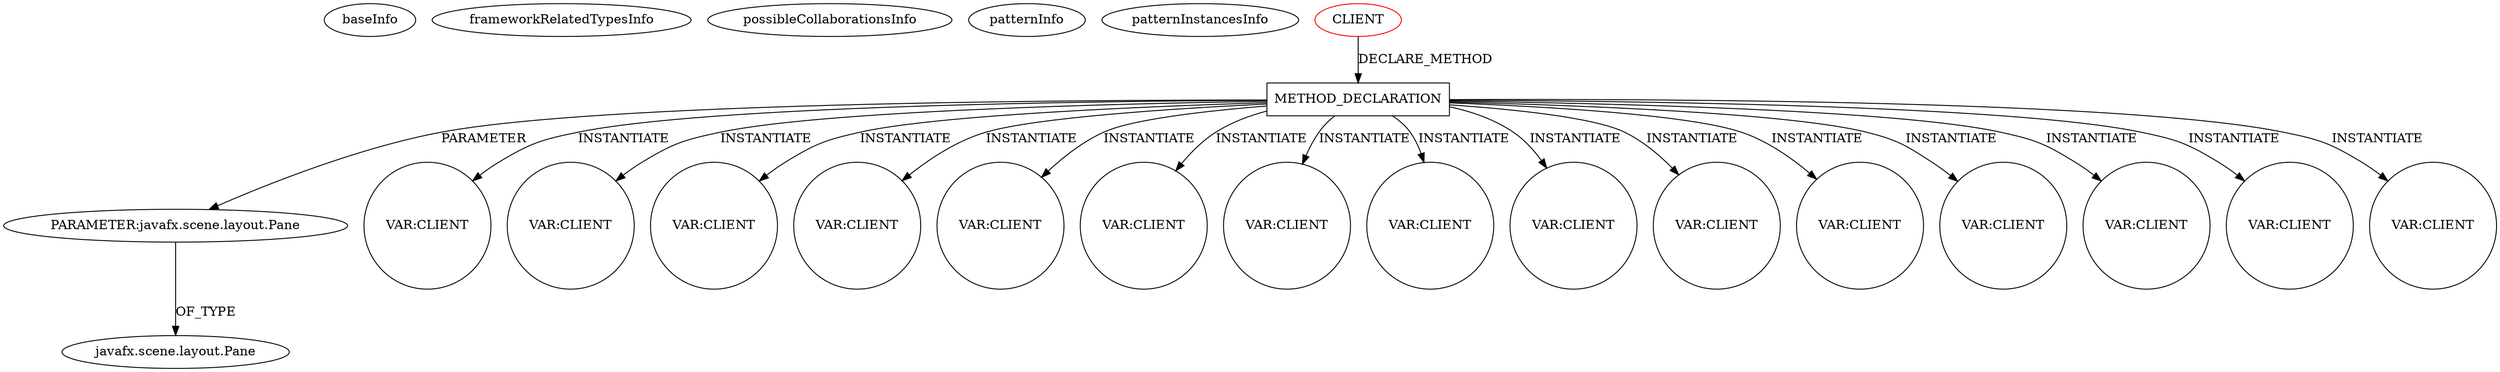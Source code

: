 digraph {
baseInfo[graphId=3441,category="pattern",isAnonymous=false,possibleRelation=false]
frameworkRelatedTypesInfo[]
possibleCollaborationsInfo[]
patternInfo[frequency=3.0,patternRootClient=0]
patternInstancesInfo[0="Maxxa-MT-common~/Maxxa-MT-common/MT-common-master/src/cz/commons/example/graphics/branchNode/BranchElementExample.java~BranchElementExample~916",1="Maxxa-MT-common~/Maxxa-MT-common/MT-common-master/src/cz/commons/example/graphics/layoutManager/Example.java~Example~920",2="Maxxa-MT-common~/Maxxa-MT-common/MT-common-master/src/cz/commons/example/graphics/layoutManager/ExampleWithSecondPointCalculation.java~ExampleWithSecondPointCalculation~919"]
3[label="PARAMETER:javafx.scene.layout.Pane",vertexType="PARAMETER_DECLARATION",isFrameworkType=false]
4[label="javafx.scene.layout.Pane",vertexType="FRAMEWORK_CLASS_TYPE",isFrameworkType=false]
2[label="METHOD_DECLARATION",vertexType="CLIENT_METHOD_DECLARATION",isFrameworkType=false,shape=box]
0[label="CLIENT",vertexType="ROOT_CLIENT_CLASS_DECLARATION",isFrameworkType=false,color=red]
58[label="VAR:CLIENT",vertexType="VARIABLE_EXPRESION",isFrameworkType=false,shape=circle]
19[label="VAR:CLIENT",vertexType="VARIABLE_EXPRESION",isFrameworkType=false,shape=circle]
97[label="VAR:CLIENT",vertexType="VARIABLE_EXPRESION",isFrameworkType=false,shape=circle]
73[label="VAR:CLIENT",vertexType="VARIABLE_EXPRESION",isFrameworkType=false,shape=circle]
16[label="VAR:CLIENT",vertexType="VARIABLE_EXPRESION",isFrameworkType=false,shape=circle]
37[label="VAR:CLIENT",vertexType="VARIABLE_EXPRESION",isFrameworkType=false,shape=circle]
85[label="VAR:CLIENT",vertexType="VARIABLE_EXPRESION",isFrameworkType=false,shape=circle]
67[label="VAR:CLIENT",vertexType="VARIABLE_EXPRESION",isFrameworkType=false,shape=circle]
52[label="VAR:CLIENT",vertexType="VARIABLE_EXPRESION",isFrameworkType=false,shape=circle]
6[label="VAR:CLIENT",vertexType="VARIABLE_EXPRESION",isFrameworkType=false,shape=circle]
79[label="VAR:CLIENT",vertexType="VARIABLE_EXPRESION",isFrameworkType=false,shape=circle]
40[label="VAR:CLIENT",vertexType="VARIABLE_EXPRESION",isFrameworkType=false,shape=circle]
91[label="VAR:CLIENT",vertexType="VARIABLE_EXPRESION",isFrameworkType=false,shape=circle]
64[label="VAR:CLIENT",vertexType="VARIABLE_EXPRESION",isFrameworkType=false,shape=circle]
94[label="VAR:CLIENT",vertexType="VARIABLE_EXPRESION",isFrameworkType=false,shape=circle]
3->4[label="OF_TYPE"]
2->40[label="INSTANTIATE"]
2->6[label="INSTANTIATE"]
2->64[label="INSTANTIATE"]
2->91[label="INSTANTIATE"]
2->58[label="INSTANTIATE"]
2->94[label="INSTANTIATE"]
0->2[label="DECLARE_METHOD"]
2->37[label="INSTANTIATE"]
2->85[label="INSTANTIATE"]
2->3[label="PARAMETER"]
2->16[label="INSTANTIATE"]
2->52[label="INSTANTIATE"]
2->67[label="INSTANTIATE"]
2->97[label="INSTANTIATE"]
2->19[label="INSTANTIATE"]
2->73[label="INSTANTIATE"]
2->79[label="INSTANTIATE"]
}
